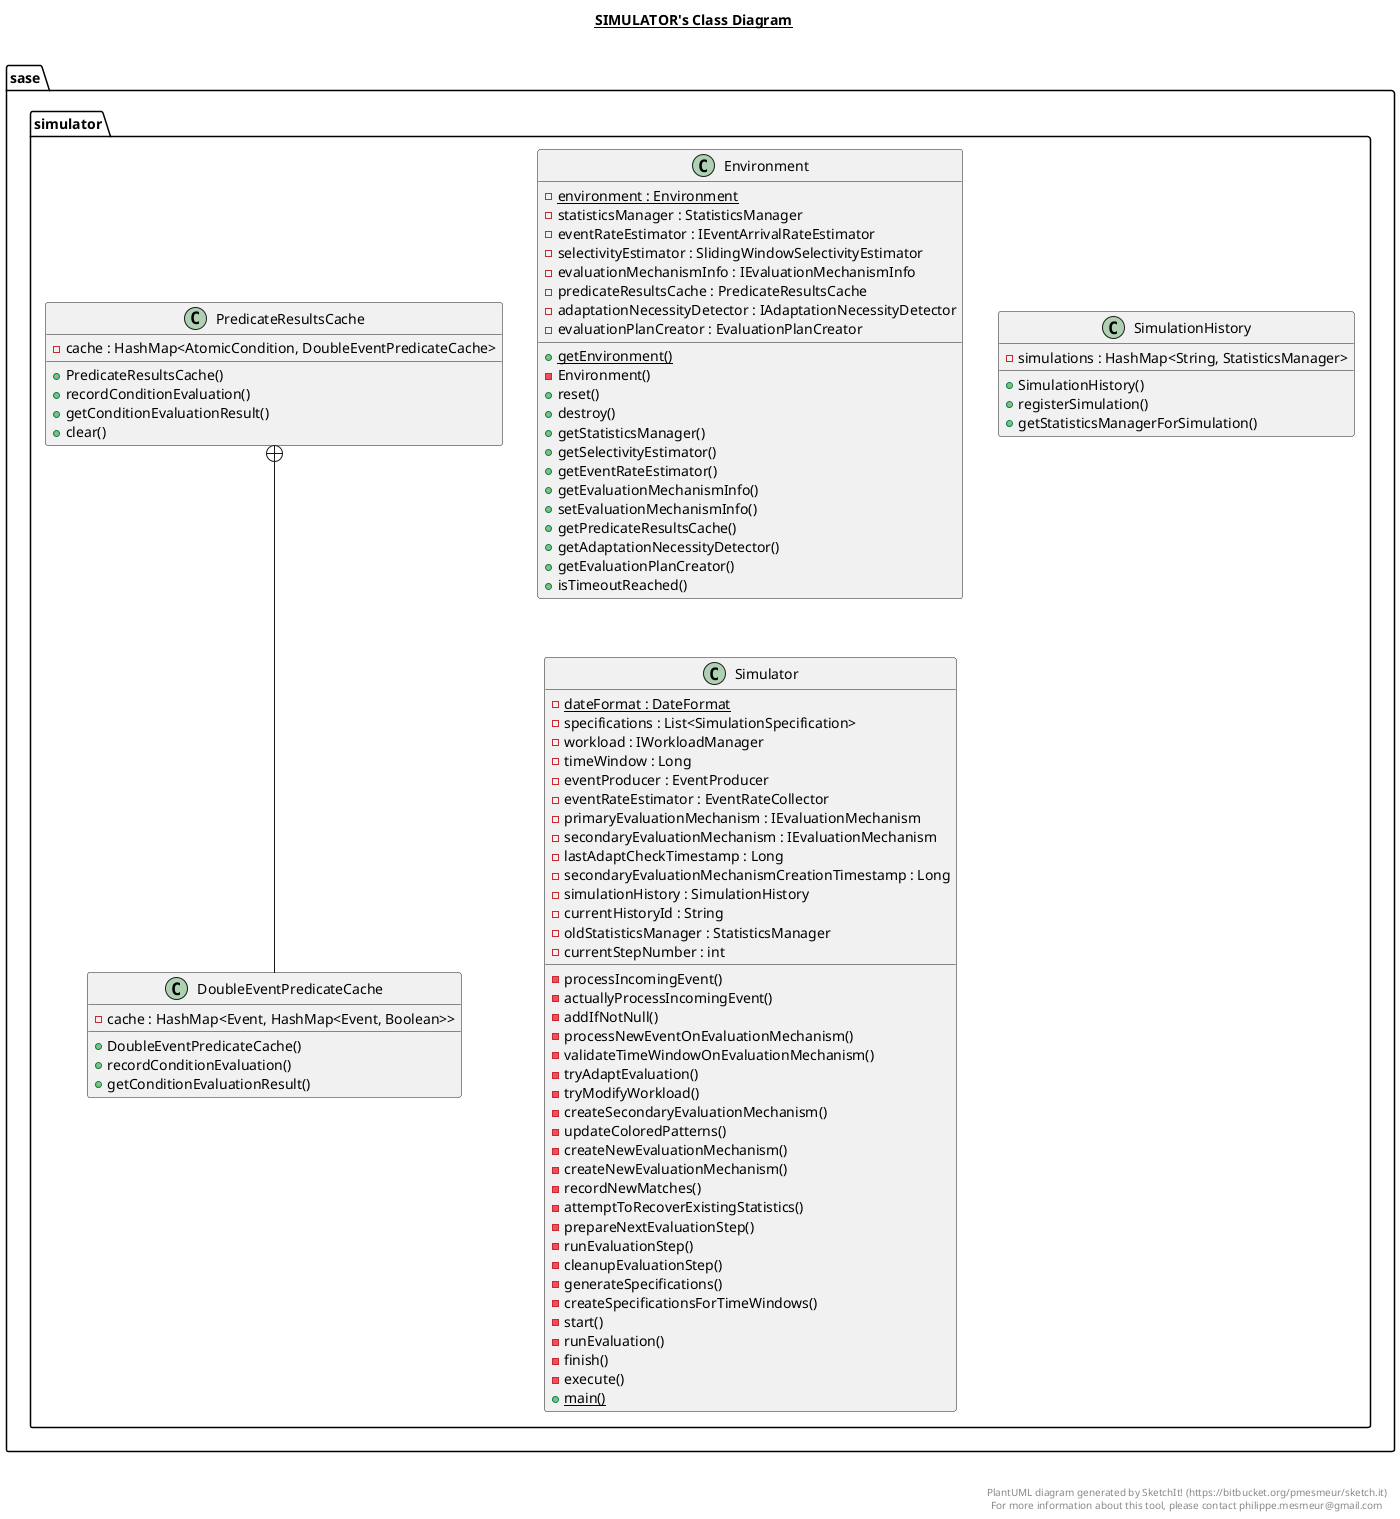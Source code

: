 @startuml

title __SIMULATOR's Class Diagram__\n

  package sase.simulator {
    class Environment {
        {static} - environment : Environment
        - statisticsManager : StatisticsManager
        - eventRateEstimator : IEventArrivalRateEstimator
        - selectivityEstimator : SlidingWindowSelectivityEstimator
        - evaluationMechanismInfo : IEvaluationMechanismInfo
        - predicateResultsCache : PredicateResultsCache
        - adaptationNecessityDetector : IAdaptationNecessityDetector
        - evaluationPlanCreator : EvaluationPlanCreator
        {static} + getEnvironment()
        - Environment()
        + reset()
        + destroy()
        + getStatisticsManager()
        + getSelectivityEstimator()
        + getEventRateEstimator()
        + getEvaluationMechanismInfo()
        + setEvaluationMechanismInfo()
        + getPredicateResultsCache()
        + getAdaptationNecessityDetector()
        + getEvaluationPlanCreator()
        + isTimeoutReached()
    }
  }
  

  package sase.simulator {
    class PredicateResultsCache {
        - cache : HashMap<AtomicCondition, DoubleEventPredicateCache>
        + PredicateResultsCache()
        + recordConditionEvaluation()
        + getConditionEvaluationResult()
        + clear()
    }
  }
  

  package sase.simulator {
    class DoubleEventPredicateCache {
        - cache : HashMap<Event, HashMap<Event, Boolean>>
        + DoubleEventPredicateCache()
        + recordConditionEvaluation()
        + getConditionEvaluationResult()
    }
  }
  

  package sase.simulator {
    class SimulationHistory {
        - simulations : HashMap<String, StatisticsManager>
        + SimulationHistory()
        + registerSimulation()
        + getStatisticsManagerForSimulation()
    }
  }
  

  package sase.simulator {
    class Simulator {
        {static} - dateFormat : DateFormat
        - specifications : List<SimulationSpecification>
        - workload : IWorkloadManager
        - timeWindow : Long
        - eventProducer : EventProducer
        - eventRateEstimator : EventRateCollector
        - primaryEvaluationMechanism : IEvaluationMechanism
        - secondaryEvaluationMechanism : IEvaluationMechanism
        - lastAdaptCheckTimestamp : Long
        - secondaryEvaluationMechanismCreationTimestamp : Long
        - simulationHistory : SimulationHistory
        - currentHistoryId : String
        - oldStatisticsManager : StatisticsManager
        - currentStepNumber : int
        - processIncomingEvent()
        - actuallyProcessIncomingEvent()
        - addIfNotNull()
        - processNewEventOnEvaluationMechanism()
        - validateTimeWindowOnEvaluationMechanism()
        - tryAdaptEvaluation()
        - tryModifyWorkload()
        - createSecondaryEvaluationMechanism()
        - updateColoredPatterns()
        - createNewEvaluationMechanism()
        - createNewEvaluationMechanism()
        - recordNewMatches()
        - attemptToRecoverExistingStatistics()
        - prepareNextEvaluationStep()
        - runEvaluationStep()
        - cleanupEvaluationStep()
        - generateSpecifications()
        - createSpecificationsForTimeWindows()
        - start()
        - runEvaluation()
        - finish()
        - execute()
        {static} + main()
    }
  }
  

  PredicateResultsCache +-down- DoubleEventPredicateCache


right footer


PlantUML diagram generated by SketchIt! (https://bitbucket.org/pmesmeur/sketch.it)
For more information about this tool, please contact philippe.mesmeur@gmail.com
endfooter

@enduml
